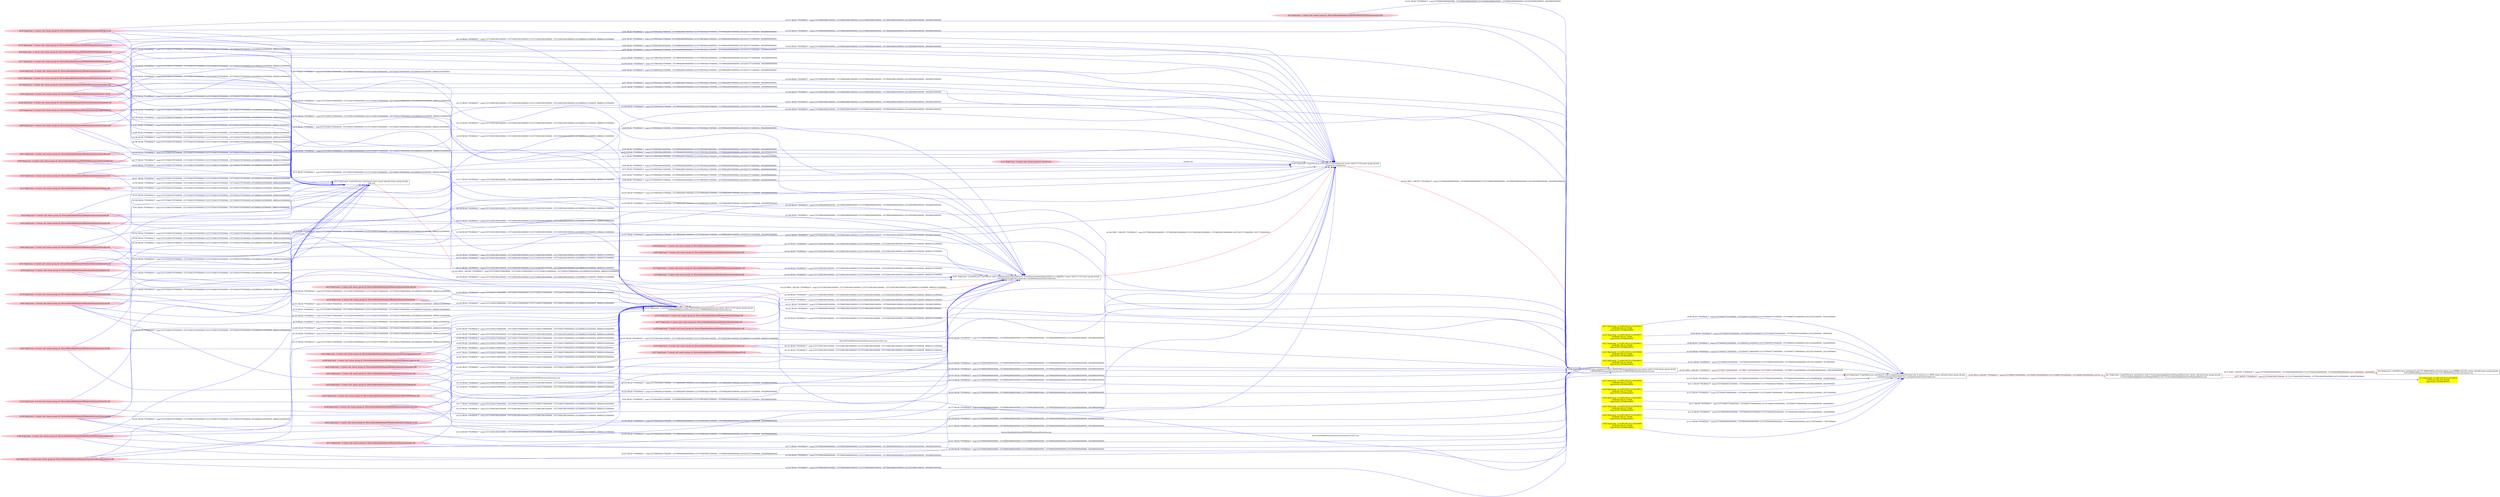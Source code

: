 digraph  {
rankdir=LR
"0"[color=black,label="id:0 HopCount: 0 pid:8492 proc_starttime:0 cmd:c:\windows\system32\svchost.exe -k netsvcs -p -s BITS owner uid:null owner group id:null,\n c:/windows/system32/svchost.exe c:/windows/system32/svchost.exe", shape=box,style=solid];
"1"[color=black,label="id:1 HopCount: 1 pid:6108 proc_starttime:0 cmd:\"C:\Users\admin\AppData\Local\Temp\ctfhost2.exe\" owner uid:null owner group id:null,\n C:/Users/admin/AppData/Local/Temp/ctfhost2.exe C:/Users/admin/AppData/Local/Temp/ctfhost2.exe", shape=box,style=solid];
"0" -> "1" [id=69,__obj="PROC_CREATE"color=red,label="id:69 PROC_CREATE **NORMAL**  seqs:[1557940657952000000, 1557940657952000000] T:[1557940657952000000, 1557940657952000000] relT:[0, 0]",style=solid];
"2"[color=black,label="id:2 HopCount: 2 pid:6816 proc_starttime:0 cmd:\??\C:\WINDOWS\system32\conhost.exe 0xffffffff -ForceV1 owner uid:null owner group id:null,\n /??/C:/WINDOWS/system32/conhost.exe /??/C:/WINDOWS/system32/conhost.exe", shape=box,style=solid];
"1" -> "2" [id=70,__obj="PROC_CREATE"color=red,label="id:70 PROC_CREATE **NORMAL**  seqs:[1557940658046000000, 1557940658046000000] T:[1557940658046000000, 1557940658046000000] relT:[-94000000, -94000000]",style=solid];
"3"[color=yellow,label="id:3 HopCount: 2 srcIP:128.55.12.56:50018\ndstIP:113.165.213.253:80\ntype:SOCK_ESTABLISHED ", shape=box,style=filled];
"1" -> "3" [id=71,__obj="WRITE"color=blue,label="id:71 WRITE **NORMAL**  seqs:[1557940658587000000, 0] T:[1557940658587000000, 1557941460859000000] relT:[-635000000, -802907000000]",style=solid];
"53"[color=pink,label="id:53 HopCount: -3 owner uid: owner group id: /Device/HarddiskVolume2/Windows/System32/msvcrt.dll ", shape=oval,style=filled];
"47"[color=black,label="id:47 HopCount: -3 pid:524 proc_starttime:0 cmd:wininit.exe owner uid:S-1-5-18 owner group id:null,\n wininit.exe wininit.exe", shape=box,style=solid];
"53" -> "47" [id=72,__obj="READ"color=blue,label="id:72 READ **NORMAL**  seqs:[1557890384237000000, 1557890628957000000] T:[1557890384237000000, 1557890628957000000] relT:[50273715000000, 50028995000000]",style=solid];
"45"[color=pink,label="id:45 HopCount: -3 owner uid: owner group id: /Device/HarddiskVolume2/Windows/System32/ntdll.dll ", shape=oval,style=filled];
"45" -> "47" [id=73,__obj="READ"color=blue,label="id:73 READ **NORMAL**  seqs:[1557890384237000000, 1557890628957000000] T:[1557890384237000000, 1557890628957000000] relT:[50273715000000, 50028995000000]",style=solid];
"55"[color=pink,label="id:55 HopCount: -3 owner uid: owner group id: /Device/HarddiskVolume2/Windows/System32/ws2_32.dll ", shape=oval,style=filled];
"36"[color=black,label="id:36 HopCount: -5 pid:656 proc_starttime:0 cmd:C:\WINDOWS\system32\services.exe owner uid:S-1-5-18 owner group id:null,\n C:/WINDOWS/system32/services.exe C:/WINDOWS/system32/services.exe", shape=box,style=solid];
"55" -> "36" [id=74,__obj="READ"color=blue,label="id:74 READ **NORMAL**  seqs:[1557250833790000000, 1557250833790000000] T:[1557250833790000000, 1557250833790000000] relT:[689824162000000, 689824162000000]",style=solid];
"53" -> "36" [id=75,__obj="READ"color=blue,label="id:75 READ **NORMAL**  seqs:[1557250833790000000, 1557250833790000000] T:[1557250833790000000, 1557250833790000000] relT:[689824162000000, 689824162000000]",style=solid];
"45" -> "36" [id=76,__obj="READ"color=blue,label="id:76 READ **NORMAL**  seqs:[1557250833790000000, 1557250833790000000] T:[1557250833790000000, 1557250833790000000] relT:[689824162000000, 689824162000000]",style=solid];
"56"[color=pink,label="id:56 HopCount: -3 owner uid: owner group id: /Device/HarddiskVolume2/Windows/System32/advapi32.dll ", shape=oval,style=filled];
"56" -> "36" [id=77,__obj="READ"color=blue,label="id:77 READ **NORMAL**  seqs:[1557250833790000000, 1557250833790000000] T:[1557250833790000000, 1557250833790000000] relT:[689824162000000, 689824162000000]",style=solid];
"52"[color=pink,label="id:52 HopCount: -3 owner uid: owner group id: /Device/HarddiskVolume2/Windows/System32/kernel32.dll ", shape=oval,style=filled];
"52" -> "36" [id=78,__obj="READ"color=blue,label="id:78 READ **NORMAL**  seqs:[1557250833790000000, 1557250833790000000] T:[1557250833790000000, 1557250833790000000] relT:[689824162000000, 689824162000000]",style=solid];
"65"[color=pink,label="id:65 HopCount: -3 owner uid: owner group id: /Device/HarddiskVolume2/Windows/System32/rpcrt4.dll ", shape=oval,style=filled];
"65" -> "36" [id=79,__obj="READ"color=blue,label="id:79 READ **NORMAL**  seqs:[1557250833790000000, 1557250833790000000] T:[1557250833790000000, 1557250833790000000] relT:[689824162000000, 689824162000000]",style=solid];
"64"[color=pink,label="id:64 HopCount: -3 owner uid: owner group id: /Device/HarddiskVolume2/Windows/System32/scesrv.dll ", shape=oval,style=filled];
"64" -> "36" [id=80,__obj="READ"color=blue,label="id:80 READ **NORMAL**  seqs:[1557250833789000000, 1557250833789000000] T:[1557250833789000000, 1557250833789000000] relT:[689824163000000, 689824163000000]",style=solid];
"4"[color=pink,label="id:4 HopCount: -3 owner uid: owner group id: /Device/HarddiskVolume2/WINDOWS/system32/combase.dll ", shape=oval,style=filled];
"32"[color=black,label="id:32 HopCount: -6 pid:528 proc_starttime:0 cmd: owner uid:null owner group id:null,\n null null", shape=box,style=solid];
"4" -> "32" [id=81,__obj="READ"color=blue,label="id:81 READ **NORMAL**  seqs:[1557250833787000000, 1557250833787000000] T:[1557250833787000000, 1557250833787000000] relT:[689824165000000, 689824165000000]",style=solid];
"54"[color=pink,label="id:54 HopCount: -3 owner uid: owner group id: /Device/HarddiskVolume2/Windows/System32/sspicli.dll ", shape=oval,style=filled];
"54" -> "47" [id=82,__obj="READ"color=blue,label="id:82 READ **NORMAL**  seqs:[1557890384237000000, 1557890628956000000] T:[1557890384237000000, 1557890628956000000] relT:[50273715000000, 50028996000000]",style=solid];
"52" -> "32" [id=83,__obj="READ"color=blue,label="id:83 READ **NORMAL**  seqs:[1557250833787000000, 1557250833787000000] T:[1557250833787000000, 1557250833787000000] relT:[689824165000000, 689824165000000]",style=solid];
"55" -> "32" [id=84,__obj="READ"color=blue,label="id:84 READ **NORMAL**  seqs:[1557250833787000000, 1557250833787000000] T:[1557250833787000000, 1557250833787000000] relT:[689824165000000, 689824165000000]",style=solid];
"9"[color=pink,label="id:9 HopCount: -4 owner uid: owner group id: /Device/HarddiskVolume2/WINDOWS/SYSTEM32/ntmarta.dll ", shape=oval,style=filled];
"9" -> "47" [id=85,__obj="READ"color=blue,label="id:85 READ **NORMAL**  seqs:[1557890384236000000, 1557890628956000000] T:[1557890384236000000, 1557890628956000000] relT:[50273716000000, 50028996000000]",style=solid];
"4" -> "47" [id=86,__obj="READ"color=blue,label="id:86 READ **NORMAL**  seqs:[1557890384237000000, 1557890628957000000] T:[1557890384237000000, 1557890628957000000] relT:[50273715000000, 50028995000000]",style=solid];
"55" -> "47" [id=87,__obj="READ"color=blue,label="id:87 READ **NORMAL**  seqs:[1557890384237000000, 1557890628957000000] T:[1557890384237000000, 1557890628957000000] relT:[50273715000000, 50028995000000]",style=solid];
"66"[color=pink,label="id:66 HopCount: -3 owner uid: owner group id: /Device/HarddiskVolume2/Windows/System32/ucrtbase.dll ", shape=oval,style=filled];
"66" -> "47" [id=88,__obj="READ"color=blue,label="id:88 READ **NORMAL**  seqs:[1557890384237000000, 1557890628956000000] T:[1557890384237000000, 1557890628956000000] relT:[50273715000000, 50028996000000]",style=solid];
"49"[color=pink,label="id:49 HopCount: -3 owner uid: owner group id: /Device/HarddiskVolume2/Windows/System32/profapi.dll ", shape=oval,style=filled];
"49" -> "47" [id=89,__obj="READ"color=blue,label="id:89 READ **NORMAL**  seqs:[1557890384237000000, 1557890628956000000] T:[1557890384237000000, 1557890628956000000] relT:[50273715000000, 50028996000000]",style=solid];
"11"[color=pink,label="id:11 HopCount: -4 owner uid: owner group id: /Device/HarddiskVolume2/Windows/System32/profext.dll ", shape=oval,style=filled];
"11" -> "47" [id=90,__obj="READ"color=blue,label="id:90 READ **NORMAL**  seqs:[1557890384236000000, 1557890628956000000] T:[1557890384236000000, 1557890628956000000] relT:[50273716000000, 50028996000000]",style=solid];
"56" -> "47" [id=91,__obj="READ"color=blue,label="id:91 READ **NORMAL**  seqs:[1557890384237000000, 1557890628957000000] T:[1557890384237000000, 1557890628957000000] relT:[50273715000000, 50028995000000]",style=solid];
"12"[color=pink,label="id:12 HopCount: -4 owner uid: owner group id: wininit.exe ", shape=oval,style=filled];
"12" -> "47" [id=92,__obj="FILE_EXEC"color=blue,label="wininit.exe",style=solid];
"14"[color=pink,label="id:14 HopCount: -3 owner uid: owner group id: /Device/HarddiskVolume2/WINDOWS/system32/mswsock.dll ", shape=oval,style=filled];
"14" -> "47" [id=93,__obj="READ"color=blue,label="id:93 READ **NORMAL**  seqs:[1557890384237000000, 1557890628956000000] T:[1557890384237000000, 1557890628956000000] relT:[50273715000000, 50028996000000]",style=solid];
"13"[color=pink,label="id:13 HopCount: -4 owner uid: owner group id: /Device/HarddiskVolume2/Windows/System32/fwbase.dll ", shape=oval,style=filled];
"13" -> "47" [id=94,__obj="READ"color=blue,label="id:94 READ **NORMAL**  seqs:[1557890384236000000, 1557890628956000000] T:[1557890384236000000, 1557890628956000000] relT:[50273716000000, 50028996000000]",style=solid];
"15"[color=pink,label="id:15 HopCount: -4 owner uid: owner group id: /Device/HarddiskVolume2/Windows/System32/win32u.dll ", shape=oval,style=filled];
"15" -> "47" [id=95,__obj="READ"color=blue,label="id:95 READ **NORMAL**  seqs:[1557890384237000000, 1557890628956000000] T:[1557890384237000000, 1557890628956000000] relT:[50273715000000, 50028996000000]",style=solid];
"37"[color=yellow,label="id:37 HopCount: -2 srcIP:128.55.12.56:50012\ndstIP:68.149.51.179:80\ntype:SOCK_ESTABLISHED ", shape=box,style=filled];
"37" -> "0" [id=96,__obj="READ"color=blue,label="id:96 READ **NORMAL**  seqs:[1557940647521000000, 1557940647521000000] T:[1557940647521000000, 1557940647521000000] relT:[10431000000, 10431000000]",style=solid];
"17"[color=pink,label="id:17 HopCount: -4 owner uid: owner group id: /Device/HarddiskVolume2/WINDOWS/SYSTEM32/bcrypt.dll ", shape=oval,style=filled];
"17" -> "47" [id=97,__obj="READ"color=blue,label="id:97 READ **NORMAL**  seqs:[1557890384237000000, 1557890628956000000] T:[1557890384237000000, 1557890628956000000] relT:[50273715000000, 50028996000000]",style=solid];
"18"[color=yellow,label="id:18 HopCount: -2 srcIP:128.55.12.56:50017\ndstIP:68.149.51.179:80\ntype:SOCK_ESTABLISHED ", shape=box,style=filled];
"18" -> "0" [id=98,__obj="READ"color=blue,label="id:98 READ **NORMAL**  seqs:[1557940657933000000, 1557940657933000000] T:[1557940657933000000, 1557940657933000000] relT:[19000000, 19000000]",style=solid];
"21"[color=yellow,label="id:21 HopCount: -2 srcIP:128.55.12.56:50011\ndstIP:68.149.51.179:80\ntype:SOCK_ESTABLISHED ", shape=box,style=filled];
"21" -> "0" [id=99,__obj="READ"color=blue,label="id:99 READ **NORMAL**  seqs:[1557940645510000000, 1557940645512000000] T:[1557940645510000000, 1557940645512000000] relT:[12442000000, 12440000000]",style=solid];
"23"[color=yellow,label="id:23 HopCount: -2 srcIP:128.55.12.56:50008\ndstIP:68.149.51.179:80\ntype:SOCK_ESTABLISHED ", shape=box,style=filled];
"23" -> "0" [id=100,__obj="READ"color=blue,label="id:100 READ **NORMAL**  seqs:[1557940637738000000, 1557940637738000000] T:[1557940637738000000, 1557940637738000000] relT:[20214000000, 20214000000]",style=solid];
"25"[color=yellow,label="id:25 HopCount: -2 srcIP:128.55.12.56:50014\ndstIP:68.149.51.179:80\ntype:SOCK_ESTABLISHED ", shape=box,style=filled];
"25" -> "0" [id=101,__obj="READ"color=blue,label="id:101 READ **NORMAL**  seqs:[1557940650340000000, 1557940650340000000] T:[1557940650340000000, 1557940650340000000] relT:[7612000000, 7612000000]",style=solid];
"52" -> "47" [id=102,__obj="READ"color=blue,label="id:102 READ **NORMAL**  seqs:[1557890384237000000, 1557890628957000000] T:[1557890384237000000, 1557890628957000000] relT:[50273715000000, 50028995000000]",style=solid];
"28"[color=pink,label="id:28 HopCount: -4 owner uid: owner group id: /Device/HarddiskVolume2/Windows/System32/wininitext.dll ", shape=oval,style=filled];
"28" -> "47" [id=103,__obj="READ"color=blue,label="id:103 READ **NORMAL**  seqs:[1557890384237000000, 1557890628956000000] T:[1557890384237000000, 1557890628956000000] relT:[50273715000000, 50028996000000]",style=solid];
"38"[color=pink,label="id:38 HopCount: -3 owner uid: owner group id: /Device/HarddiskVolume2/Windows/System32/userenv.dll ", shape=oval,style=filled];
"38" -> "47" [id=104,__obj="READ"color=blue,label="id:104 READ **NORMAL**  seqs:[1557890384237000000, 1557890628956000000] T:[1557890384237000000, 1557890628956000000] relT:[50273715000000, 50028996000000]",style=solid];
"30"[color=black,label="id:30 HopCount: -2 pid:652 proc_starttime:0 cmd:C:\WINDOWS\system32\services.exe owner uid:S-1-5-18 owner group id:null,\n C:/WINDOWS/system32/services.exe C:/WINDOWS/system32/services.exe", shape=box,style=solid];
"30" -> "0" [id=105,__obj="PROC_CREATE"color=red,label="id:105 PROC_CREATE **NORMAL**  seqs:[1557890714283000000, 1557890714283000000] T:[1557890714283000000, 1557890714283000000] relT:[49943669000000, 49943669000000]",style=solid];
"31"[color=pink,label="id:31 HopCount: -4 owner uid: owner group id: /Device/HarddiskVolume2/Windows/System32/msvcp_win.dll ", shape=oval,style=filled];
"31" -> "47" [id=106,__obj="READ"color=blue,label="id:106 READ **NORMAL**  seqs:[1557890384237000000, 1557890628956000000] T:[1557890384237000000, 1557890628956000000] relT:[50273715000000, 50028996000000]",style=solid];
"16"[color=pink,label="id:16 HopCount: -3 owner uid: owner group id: /Device/HarddiskVolume2/Windows/System32/sechost.dll ", shape=oval,style=filled];
"16" -> "47" [id=107,__obj="READ"color=blue,label="id:107 READ **NORMAL**  seqs:[1557890384237000000, 1557890628957000000] T:[1557890384237000000, 1557890628957000000] relT:[50273715000000, 50028995000000]",style=solid];
"33"[color=pink,label="id:33 HopCount: -2 owner uid: owner group id: /Device/HarddiskVolume2/windows/system32/svchost.exe ", shape=oval,style=filled];
"33" -> "0" [id=108,__obj="FILE_EXEC"color=blue,label="\Device\HarddiskVolume2\windows\system32\svchost.exe",style=solid];
"34"[color=pink,label="id:34 HopCount: -4 owner uid: owner group id: /Device/HarddiskVolume2/Windows/System32/gdi32full.dll ", shape=oval,style=filled];
"34" -> "47" [id=109,__obj="READ"color=blue,label="id:109 READ **NORMAL**  seqs:[1557890384237000000, 1557890628956000000] T:[1557890384237000000, 1557890628956000000] relT:[50273715000000, 50028996000000]",style=solid];
"35"[color=yellow,label="id:35 HopCount: -2 srcIP:128.55.12.56:50010\ndstIP:68.149.51.179:80\ntype:SOCK_ESTABLISHED ", shape=box,style=filled];
"35" -> "0" [id=110,__obj="READ"color=blue,label="id:110 READ **NORMAL**  seqs:[1557940643504000000, 1557940643504000000] T:[1557940643504000000, 1557940643504000000] relT:[14448000000, 14448000000]",style=solid];
"26"[color=yellow,label="id:26 HopCount: -2 srcIP:128.55.12.56:50013\ndstIP:68.149.51.179:80\ntype:SOCK_ESTABLISHED ", shape=box,style=filled];
"26" -> "0" [id=111,__obj="READ"color=blue,label="id:111 READ **NORMAL**  seqs:[1557940648527000000, 1557940648529000000] T:[1557940648527000000, 1557940648529000000] relT:[9425000000, 9423000000]",style=solid];
"40"[color=yellow,label="id:40 HopCount: -2 srcIP:128.55.12.56:50007\ndstIP:68.149.51.179:80\ntype:SOCK_ESTABLISHED ", shape=box,style=filled];
"40" -> "0" [id=112,__obj="READ"color=blue,label="id:112 READ **NORMAL**  seqs:[1557940637680000000, 1557940637680000000] T:[1557940637680000000, 1557940637680000000] relT:[20272000000, 20272000000]",style=solid];
"42"[color=yellow,label="id:42 HopCount: -2 srcIP:128.55.12.56:50016\ndstIP:68.149.51.179:80\ntype:SOCK_ESTABLISHED ", shape=box,style=filled];
"42" -> "0" [id=113,__obj="READ"color=blue,label="id:113 READ **NORMAL**  seqs:[1557940657504000000, 1557940657508000000] T:[1557940657504000000, 1557940657508000000] relT:[448000000, 444000000]",style=solid];
"44"[color=yellow,label="id:44 HopCount: -2 srcIP:128.55.12.56:50015\ndstIP:68.149.51.179:80\ntype:SOCK_ESTABLISHED ", shape=box,style=filled];
"44" -> "0" [id=114,__obj="READ"color=blue,label="id:114 READ **NORMAL**  seqs:[1557940656503000000, 1557940656507000000] T:[1557940656503000000, 1557940656507000000] relT:[1449000000, 1445000000]",style=solid];
"46"[color=yellow,label="id:46 HopCount: -2 srcIP:128.55.12.56:50009\ndstIP:68.149.51.179:80\ntype:SOCK_ESTABLISHED ", shape=box,style=filled];
"46" -> "0" [id=115,__obj="READ"color=blue,label="id:115 READ **NORMAL**  seqs:[1557940640465000000, 1557940640465000000] T:[1557940640465000000, 1557940640465000000] relT:[17487000000, 17487000000]",style=solid];
"67"[color=black,label="id:67 HopCount: -4 pid:424 proc_starttime:0 cmd:c:\windows\system32\svchost.exe -k localservicenetworkrestricted -p -s AppIDSvc owner uid:S-1-5-19 owner group id:null,\n c:/windows/system32/svchost.exe c:/windows/system32/svchost.exe", shape=box,style=solid];
"36" -> "67" [id=116,__obj="PROC_CREATE"color=red,label="id:116 PROC_CREATE **NORMAL**  seqs:[1557250833801000000, 1557250833801000000] T:[1557250833801000000, 1557250833801000000] relT:[689824151000000, 689824151000000]",style=solid];
"66" -> "67" [id=117,__obj="READ"color=blue,label="id:117 READ **NORMAL**  seqs:[1557250833801000000, 1557250833801000000] T:[1557250833801000000, 1557250833801000000] relT:[689824151000000, 689824151000000]",style=solid];
"4" -> "67" [id=118,__obj="READ"color=blue,label="id:118 READ **NORMAL**  seqs:[1557250833801000000, 1557250833801000000] T:[1557250833801000000, 1557250833801000000] relT:[689824151000000, 689824151000000]",style=solid];
"56" -> "67" [id=119,__obj="READ"color=blue,label="id:119 READ **NORMAL**  seqs:[1557250833801000000, 1557250833801000000] T:[1557250833801000000, 1557250833801000000] relT:[689824151000000, 689824151000000]",style=solid];
"52" -> "67" [id=120,__obj="READ"color=blue,label="id:120 READ **NORMAL**  seqs:[1557250833801000000, 1557250833801000000] T:[1557250833801000000, 1557250833801000000] relT:[689824151000000, 689824151000000]",style=solid];
"33" -> "67" [id=121,__obj="FILE_EXEC"color=blue,label="\Device\HarddiskVolume2\windows\system32\svchost.exe",style=solid];
"33" -> "67" [id=122,__obj="READ"color=blue,label="id:122 READ **NORMAL**  seqs:[1557250833801000000, 1557250833801000000] T:[1557250833801000000, 1557250833801000000] relT:[689824151000000, 689824151000000]",style=solid];
"68"[color=pink,label="id:68 HopCount: -3 owner uid: owner group id: /Device/HarddiskVolume2/WINDOWS/SYSTEM32/kernelbase.dll ", shape=oval,style=filled];
"68" -> "67" [id=123,__obj="READ"color=blue,label="id:123 READ **NORMAL**  seqs:[1557250833801000000, 1557250833801000000] T:[1557250833801000000, 1557250833801000000] relT:[689824151000000, 689824151000000]",style=solid];
"6"[color=pink,label="id:6 HopCount: -3 owner uid: owner group id: /Device/HarddiskVolume2/Windows/System32/bcryptprimitives.dll ", shape=oval,style=filled];
"6" -> "67" [id=124,__obj="READ"color=blue,label="id:124 READ **NORMAL**  seqs:[1557250833801000000, 1557250833801000000] T:[1557250833801000000, 1557250833801000000] relT:[689824151000000, 689824151000000]",style=solid];
"47" -> "30" [id=125,__obj="PROC_CREATE"color=red,label="id:125 PROC_CREATE **NORMAL**  seqs:[1557890628960000000, 1557890628960000000] T:[1557890628960000000, 1557890628960000000] relT:[50028992000000, 50028992000000]",style=solid];
"50"[color=pink,label="id:50 HopCount: -3 owner uid: owner group id: /Device/HarddiskVolume2/Windows/System32/WUDFPlatform.dll ", shape=oval,style=filled];
"50" -> "30" [id=126,__obj="READ"color=blue,label="id:126 READ **NORMAL**  seqs:[1557890628960000000, 1557890628960000000] T:[1557890628960000000, 1557890628960000000] relT:[50028992000000, 50028992000000]",style=solid];
"52" -> "30" [id=127,__obj="READ"color=blue,label="id:127 READ **NORMAL**  seqs:[1557890628961000000, 1557890628961000000] T:[1557890628961000000, 1557890628961000000] relT:[50028991000000, 50028991000000]",style=solid];
"54" -> "30" [id=128,__obj="READ"color=blue,label="id:128 READ **NORMAL**  seqs:[1557890628960000000, 1557890628960000000] T:[1557890628960000000, 1557890628960000000] relT:[50028992000000, 50028992000000]",style=solid];
"55" -> "30" [id=129,__obj="READ"color=blue,label="id:129 READ **NORMAL**  seqs:[1557890628961000000, 1557890628961000000] T:[1557890628961000000, 1557890628961000000] relT:[50028991000000, 50028991000000]",style=solid];
"34" -> "67" [id=130,__obj="READ"color=blue,label="id:130 READ **NORMAL**  seqs:[1557250833801000000, 1557250833801000000] T:[1557250833801000000, 1557250833801000000] relT:[689824151000000, 689824151000000]",style=solid];
"16" -> "67" [id=131,__obj="READ"color=blue,label="id:131 READ **NORMAL**  seqs:[1557250833801000000, 1557250833801000000] T:[1557250833801000000, 1557250833801000000] relT:[689824151000000, 689824151000000]",style=solid];
"57"[color=pink,label="id:57 HopCount: -5 owner uid: owner group id: /Device/HarddiskVolume2/WINDOWS/system32/oleaut32.dll ", shape=oval,style=filled];
"57" -> "67" [id=132,__obj="READ"color=blue,label="id:132 READ **NORMAL**  seqs:[1557250833801000000, 1557250833801000000] T:[1557250833801000000, 1557250833801000000] relT:[689824151000000, 689824151000000]",style=solid];
"31" -> "67" [id=133,__obj="READ"color=blue,label="id:133 READ **NORMAL**  seqs:[1557250833801000000, 1557250833801000000] T:[1557250833801000000, 1557250833801000000] relT:[689824151000000, 689824151000000]",style=solid];
"38" -> "67" [id=134,__obj="READ"color=blue,label="id:134 READ **NORMAL**  seqs:[1557250833801000000, 1557250833801000000] T:[1557250833801000000, 1557250833801000000] relT:[689824151000000, 689824151000000]",style=solid];
"59"[color=pink,label="id:59 HopCount: -5 owner uid: owner group id: /Device/HarddiskVolume2/WINDOWS/SYSTEM32/WLDP.DLL ", shape=oval,style=filled];
"59" -> "67" [id=135,__obj="READ"color=blue,label="id:135 READ **NORMAL**  seqs:[1557250833801000000, 1557250833801000000] T:[1557250833801000000, 1557250833801000000] relT:[689824151000000, 689824151000000]",style=solid];
"53" -> "67" [id=136,__obj="READ"color=blue,label="id:136 READ **NORMAL**  seqs:[1557250833801000000, 1557250833801000000] T:[1557250833801000000, 1557250833801000000] relT:[689824151000000, 689824151000000]",style=solid];
"56" -> "30" [id=137,__obj="READ"color=blue,label="id:137 READ **NORMAL**  seqs:[1557890628961000000, 1557890628961000000] T:[1557890628961000000, 1557890628961000000] relT:[50028991000000, 50028991000000]",style=solid];
"66" -> "30" [id=138,__obj="READ"color=blue,label="id:138 READ **NORMAL**  seqs:[1557890628961000000, 1557890628961000000] T:[1557890628961000000, 1557890628961000000] relT:[50028991000000, 50028991000000]",style=solid];
"68" -> "30" [id=139,__obj="READ"color=blue,label="id:139 READ **NORMAL**  seqs:[1557890628960000000, 1557890628960000000] T:[1557890628960000000, 1557890628960000000] relT:[50028992000000, 50028992000000]",style=solid];
"4" -> "30" [id=140,__obj="READ"color=blue,label="id:140 READ **NORMAL**  seqs:[1557890628961000000, 1557890628961000000] T:[1557890628961000000, 1557890628961000000] relT:[50028991000000, 50028991000000]",style=solid];
"5"[color=pink,label="id:5 HopCount: -3 owner uid: owner group id: /Device/HarddiskVolume2/WINDOWS/SYSTEM32/usermgrcli.dll ", shape=oval,style=filled];
"5" -> "30" [id=141,__obj="READ"color=blue,label="id:141 READ **NORMAL**  seqs:[1557890628960000000, 1557890628960000000] T:[1557890628960000000, 1557890628960000000] relT:[50028992000000, 50028992000000]",style=solid];
"61"[color=pink,label="id:61 HopCount: -5 owner uid: owner group id: /Device/HarddiskVolume2/Windows/System32/crypt32.dll ", shape=oval,style=filled];
"61" -> "67" [id=142,__obj="READ"color=blue,label="id:142 READ **NORMAL**  seqs:[1557250833801000000, 1557250833801000000] T:[1557250833801000000, 1557250833801000000] relT:[689824151000000, 689824151000000]",style=solid];
"45" -> "67" [id=143,__obj="READ"color=blue,label="id:143 READ **NORMAL**  seqs:[1557250833802000000, 1557250833802000000] T:[1557250833802000000, 1557250833802000000] relT:[689824150000000, 689824150000000]",style=solid];
"7"[color=pink,label="id:7 HopCount: -5 owner uid: owner group id: /Device/HarddiskVolume2/WINDOWS/system32/appidsvc.dll ", shape=oval,style=filled];
"7" -> "67" [id=144,__obj="READ"color=blue,label="id:144 READ **NORMAL**  seqs:[1557250833801000000, 1557250833801000000] T:[1557250833801000000, 1557250833801000000] relT:[689824151000000, 689824151000000]",style=solid];
"8"[color=pink,label="id:8 HopCount: -5 owner uid: owner group id: /Device/HarddiskVolume2/Windows/System32/wintrust.dll ", shape=oval,style=filled];
"8" -> "67" [id=145,__obj="READ"color=blue,label="id:145 READ **NORMAL**  seqs:[1557250833801000000, 1557250833801000000] T:[1557250833801000000, 1557250833801000000] relT:[689824151000000, 689824151000000]",style=solid];
"49" -> "67" [id=146,__obj="READ"color=blue,label="id:146 READ **NORMAL**  seqs:[1557250833801000000, 1557250833801000000] T:[1557250833801000000, 1557250833801000000] relT:[689824151000000, 689824151000000]",style=solid];
"48"[color=pink,label="id:48 HopCount: -3 owner uid: owner group id: /Device/HarddiskVolume2/Windows/System32/kernel.appcore.dll ", shape=oval,style=filled];
"48" -> "67" [id=147,__obj="READ"color=blue,label="id:147 READ **NORMAL**  seqs:[1557250833801000000, 1557250833801000000] T:[1557250833801000000, 1557250833801000000] relT:[689824151000000, 689824151000000]",style=solid];
"10"[color=pink,label="id:10 HopCount: -5 owner uid: owner group id: /Device/HarddiskVolume2/Windows/System32/sppc.dll ", shape=oval,style=filled];
"10" -> "67" [id=148,__obj="READ"color=blue,label="id:148 READ **NORMAL**  seqs:[1557250833801000000, 1557250833801000000] T:[1557250833801000000, 1557250833801000000] relT:[689824151000000, 689824151000000]",style=solid];
"6" -> "30" [id=149,__obj="READ"color=blue,label="id:149 READ **NORMAL**  seqs:[1557890628961000000, 1557890628961000000] T:[1557890628961000000, 1557890628961000000] relT:[50028991000000, 50028991000000]",style=solid];
"14" -> "30" [id=150,__obj="READ"color=blue,label="id:150 READ **NORMAL**  seqs:[1557890628960000000, 1557890628960000000] T:[1557890628960000000, 1557890628960000000] relT:[50028992000000, 50028992000000]",style=solid];
"16" -> "30" [id=151,__obj="READ"color=blue,label="id:151 READ **NORMAL**  seqs:[1557890628961000000, 1557890628961000000] T:[1557890628961000000, 1557890628961000000] relT:[50028991000000, 50028991000000]",style=solid];
"19"[color=pink,label="id:19 HopCount: -3 owner uid: owner group id: /Device/HarddiskVolume2/Windows/System32/devobj.dll ", shape=oval,style=filled];
"19" -> "30" [id=152,__obj="READ"color=blue,label="id:152 READ **NORMAL**  seqs:[1557890628960000000, 1557890628960000000] T:[1557890628960000000, 1557890628960000000] relT:[50028992000000, 50028992000000]",style=solid];
"22"[color=pink,label="id:22 HopCount: -3 owner uid: owner group id: /Device/HarddiskVolume2/Windows/System32/spinf.dll ", shape=oval,style=filled];
"22" -> "30" [id=153,__obj="READ"color=blue,label="id:153 READ **NORMAL**  seqs:[1557890628960000000, 1557890628960000000] T:[1557890628960000000, 1557890628960000000] relT:[50028992000000, 50028992000000]",style=solid];
"15" -> "67" [id=154,__obj="READ"color=blue,label="id:154 READ **NORMAL**  seqs:[1557250833801000000, 1557250833801000000] T:[1557250833801000000, 1557250833801000000] relT:[689824151000000, 689824151000000]",style=solid];
"58"[color=pink,label="id:58 HopCount: -4 owner uid: owner group id: /Device/HarddiskVolume2/Windows/System32/gdi32.dll ", shape=oval,style=filled];
"58" -> "67" [id=155,__obj="READ"color=blue,label="id:155 READ **NORMAL**  seqs:[1557250833801000000, 1557250833801000000] T:[1557250833801000000, 1557250833801000000] relT:[689824151000000, 689824151000000]",style=solid];
"65" -> "67" [id=156,__obj="READ"color=blue,label="id:156 READ **NORMAL**  seqs:[1557250833801000000, 1557250833801000000] T:[1557250833801000000, 1557250833801000000] relT:[689824151000000, 689824151000000]",style=solid];
"63"[color=pink,label="id:63 HopCount: -4 owner uid: owner group id: /Device/HarddiskVolume2/Windows/System32/user32.dll ", shape=oval,style=filled];
"63" -> "67" [id=157,__obj="READ"color=blue,label="id:157 READ **NORMAL**  seqs:[1557250833801000000, 1557250833801000000] T:[1557250833801000000, 1557250833801000000] relT:[689824151000000, 689824151000000]",style=solid];
"27"[color=pink,label="id:27 HopCount: -5 owner uid: owner group id: /Device/HarddiskVolume2/Windows/System32/slc.dll ", shape=oval,style=filled];
"27" -> "67" [id=158,__obj="READ"color=blue,label="id:158 READ **NORMAL**  seqs:[1557250833801000000, 1557250833801000000] T:[1557250833801000000, 1557250833801000000] relT:[689824151000000, 689824151000000]",style=solid];
"29"[color=pink,label="id:29 HopCount: -5 owner uid: owner group id: /Device/HarddiskVolume2/Windows/System32/msasn1.dll ", shape=oval,style=filled];
"29" -> "67" [id=159,__obj="READ"color=blue,label="id:159 READ **NORMAL**  seqs:[1557250833801000000, 1557250833801000000] T:[1557250833801000000, 1557250833801000000] relT:[689824151000000, 689824151000000]",style=solid];
"66" -> "32" [id=160,__obj="READ"color=blue,label="id:160 READ **NORMAL**  seqs:[1557250833787000000, 1557250833787000000] T:[1557250833787000000, 1557250833787000000] relT:[689824165000000, 689824165000000]",style=solid];
"6" -> "32" [id=161,__obj="READ"color=blue,label="id:161 READ **NORMAL**  seqs:[1557250833787000000, 1557250833787000000] T:[1557250833787000000, 1557250833787000000] relT:[689824165000000, 689824165000000]",style=solid];
"32" -> "36" [id=162,__obj="PROC_CREATE"color=red,label="id:162 PROC_CREATE **NORMAL**  seqs:[1557250833789000000, 1557250833789000000] T:[1557250833789000000, 1557250833789000000] relT:[689824163000000, 689824163000000]",style=solid];
"60"[color=pink,label="id:60 HopCount: -4 owner uid: owner group id: /Device/HarddiskVolume2/WINDOWS/system32/FirewallAPI.dll ", shape=oval,style=filled];
"60" -> "32" [id=163,__obj="READ"color=blue,label="id:163 READ **NORMAL**  seqs:[1557250833787000000, 1557250833787000000] T:[1557250833787000000, 1557250833787000000] relT:[689824165000000, 689824165000000]",style=solid];
"65" -> "32" [id=164,__obj="READ"color=blue,label="id:164 READ **NORMAL**  seqs:[1557250833787000000, 1557250833787000000] T:[1557250833787000000, 1557250833787000000] relT:[689824165000000, 689824165000000]",style=solid];
"9" -> "32" [id=165,__obj="READ"color=blue,label="id:165 READ **NORMAL**  seqs:[1557250833787000000, 1557250833787000000] T:[1557250833787000000, 1557250833787000000] relT:[689824165000000, 689824165000000]",style=solid];
"14" -> "32" [id=166,__obj="READ"color=blue,label="id:166 READ **NORMAL**  seqs:[1557250833787000000, 1557250833787000000] T:[1557250833787000000, 1557250833787000000] relT:[689824165000000, 689824165000000]",style=solid];
"54" -> "32" [id=167,__obj="READ"color=blue,label="id:167 READ **NORMAL**  seqs:[1557250833787000000, 1557250833787000000] T:[1557250833787000000, 1557250833787000000] relT:[689824165000000, 689824165000000]",style=solid];
"68" -> "32" [id=168,__obj="READ"color=blue,label="id:168 READ **NORMAL**  seqs:[1557250833787000000, 1557250833787000000] T:[1557250833787000000, 1557250833787000000] relT:[689824165000000, 689824165000000]",style=solid];
"24"[color=pink,label="id:24 HopCount: -3 owner uid: owner group id: /Device/HarddiskVolume2/Windows/System32/EventAggregation.dll ", shape=oval,style=filled];
"24" -> "30" [id=169,__obj="READ"color=blue,label="id:169 READ **NORMAL**  seqs:[1557890628960000000, 1557890628960000000] T:[1557890628960000000, 1557890628960000000] relT:[50028992000000, 50028992000000]",style=solid];
"11" -> "32" [id=170,__obj="READ"color=blue,label="id:170 READ **NORMAL**  seqs:[1557250833787000000, 1557250833787000000] T:[1557250833787000000, 1557250833787000000] relT:[689824165000000, 689824165000000]",style=solid];
"38" -> "32" [id=171,__obj="READ"color=blue,label="id:171 READ **NORMAL**  seqs:[1557250833787000000, 1557250833787000000] T:[1557250833787000000, 1557250833787000000] relT:[689824165000000, 689824165000000]",style=solid];
"38" -> "30" [id=172,__obj="READ"color=blue,label="id:172 READ **NORMAL**  seqs:[1557890628960000000, 1557890628960000000] T:[1557890628960000000, 1557890628960000000] relT:[50028992000000, 50028992000000]",style=solid];
"39"[color=pink,label="id:39 HopCount: -3 owner uid: owner group id: /Device/HarddiskVolume2/WINDOWS/system32/services.exe ", shape=oval,style=filled];
"39" -> "30" [id=173,__obj="READ"color=blue,label="id:173 READ **NORMAL**  seqs:[1557890628960000000, 1557890628960000000] T:[1557890628960000000, 1557890628960000000] relT:[50028992000000, 50028992000000]",style=solid];
"41"[color=pink,label="id:41 HopCount: -3 owner uid: owner group id: /Device/HarddiskVolume2/Windows/System32/rmclient.dll ", shape=oval,style=filled];
"41" -> "30" [id=174,__obj="READ"color=blue,label="id:174 READ **NORMAL**  seqs:[1557890628960000000, 1557890628960000000] T:[1557890628960000000, 1557890628960000000] relT:[50028992000000, 50028992000000]",style=solid];
"43"[color=pink,label="id:43 HopCount: -3 owner uid: owner group id: /Device/HarddiskVolume2/Windows/System32/dabapi.dll ", shape=oval,style=filled];
"43" -> "30" [id=175,__obj="READ"color=blue,label="id:175 READ **NORMAL**  seqs:[1557890628960000000, 1557890628960000000] T:[1557890628960000000, 1557890628960000000] relT:[50028992000000, 50028992000000]",style=solid];
"62"[color=pink,label="id:62 HopCount: -3 owner uid: owner group id: /Device/HarddiskVolume2/Windows/System32/cfgmgr32.dll ", shape=oval,style=filled];
"62" -> "36" [id=176,__obj="READ"color=blue,label="id:176 READ **NORMAL**  seqs:[1557250833790000000, 1557250833790000000] T:[1557250833790000000, 1557250833790000000] relT:[689824162000000, 689824162000000]",style=solid];
"51"[color=pink,label="id:51 HopCount: -3 owner uid: owner group id: /Device/HarddiskVolume2/Windows/System32/authz.dll ", shape=oval,style=filled];
"51" -> "36" [id=177,__obj="READ"color=blue,label="id:177 READ **NORMAL**  seqs:[1557250833789000000, 1557250833789000000] T:[1557250833789000000, 1557250833789000000] relT:[689824163000000, 689824163000000]",style=solid];
"68" -> "36" [id=178,__obj="READ"color=blue,label="id:178 READ **NORMAL**  seqs:[1557250833790000000, 1557250833790000000] T:[1557250833790000000, 1557250833790000000] relT:[689824162000000, 689824162000000]",style=solid];
"6" -> "36" [id=179,__obj="READ"color=blue,label="id:179 READ **NORMAL**  seqs:[1557250833790000000, 1557250833790000000] T:[1557250833790000000, 1557250833790000000] relT:[689824162000000, 689824162000000]",style=solid];
"54" -> "36" [id=180,__obj="READ"color=blue,label="id:180 READ **NORMAL**  seqs:[1557250833789000000, 1557250833789000000] T:[1557250833789000000, 1557250833789000000] relT:[689824163000000, 689824163000000]",style=solid];
"16" -> "36" [id=181,__obj="READ"color=blue,label="id:181 READ **NORMAL**  seqs:[1557250833790000000, 1557250833790000000] T:[1557250833790000000, 1557250833790000000] relT:[689824162000000, 689824162000000]",style=solid];
"39" -> "36" [id=182,__obj="READ"color=blue,label="id:182 READ **NORMAL**  seqs:[1557250833789000000, 1557250833789000000] T:[1557250833789000000, 1557250833789000000] relT:[689824163000000, 689824163000000]",style=solid];
"66" -> "36" [id=183,__obj="READ"color=blue,label="id:183 READ **NORMAL**  seqs:[1557250833790000000, 1557250833790000000] T:[1557250833790000000, 1557250833790000000] relT:[689824162000000, 689824162000000]",style=solid];
"20"[color=pink,label="id:20 HopCount: -4 owner uid: owner group id: /Device/HarddiskVolume2/Windows/System32/wininit.exe ", shape=oval,style=filled];
"20" -> "32" [id=184,__obj="READ"color=blue,label="id:184 READ **NORMAL**  seqs:[1557250833787000000, 1557250833787000000] T:[1557250833787000000, 1557250833787000000] relT:[689824165000000, 689824165000000]",style=solid];
"50" -> "36" [id=185,__obj="READ"color=blue,label="id:185 READ **NORMAL**  seqs:[1557250833789000000, 1557250833789000000] T:[1557250833789000000, 1557250833789000000] relT:[689824163000000, 689824163000000]",style=solid];
"49" -> "32" [id=186,__obj="READ"color=blue,label="id:186 READ **NORMAL**  seqs:[1557250833787000000, 1557250833787000000] T:[1557250833787000000, 1557250833787000000] relT:[689824165000000, 689824165000000]",style=solid];
"39" -> "36" [id=187,__obj="FILE_EXEC"color=blue,label="\Device\HarddiskVolume2\WINDOWS\system32\services.exe",style=solid];
"31" -> "32" [id=188,__obj="READ"color=blue,label="id:188 READ **NORMAL**  seqs:[1557250833787000000, 1557250833787000000] T:[1557250833787000000, 1557250833787000000] relT:[689824165000000, 689824165000000]",style=solid];
"34" -> "32" [id=189,__obj="READ"color=blue,label="id:189 READ **NORMAL**  seqs:[1557250833787000000, 1557250833787000000] T:[1557250833787000000, 1557250833787000000] relT:[689824165000000, 689824165000000]",style=solid];
"16" -> "32" [id=190,__obj="READ"color=blue,label="id:190 READ **NORMAL**  seqs:[1557250833787000000, 1557250833787000000] T:[1557250833787000000, 1557250833787000000] relT:[689824165000000, 689824165000000]",style=solid];
"58" -> "32" [id=191,__obj="READ"color=blue,label="id:191 READ **NORMAL**  seqs:[1557250833787000000, 1557250833787000000] T:[1557250833787000000, 1557250833787000000] relT:[689824165000000, 689824165000000]",style=solid];
"17" -> "32" [id=192,__obj="READ"color=blue,label="id:192 READ **NORMAL**  seqs:[1557250833787000000, 1557250833787000000] T:[1557250833787000000, 1557250833787000000] relT:[689824165000000, 689824165000000]",style=solid];
"13" -> "32" [id=193,__obj="READ"color=blue,label="id:193 READ **NORMAL**  seqs:[1557250833787000000, 1557250833787000000] T:[1557250833787000000, 1557250833787000000] relT:[689824165000000, 689824165000000]",style=solid];
"45" -> "30" [id=194,__obj="READ"color=blue,label="id:194 READ **NORMAL**  seqs:[1557890628961000000, 1557890628961000000] T:[1557890628961000000, 1557890628961000000] relT:[50028991000000, 50028991000000]",style=solid];
"63" -> "32" [id=195,__obj="READ"color=blue,label="id:195 READ **NORMAL**  seqs:[1557250833787000000, 1557250833787000000] T:[1557250833787000000, 1557250833787000000] relT:[689824165000000, 689824165000000]",style=solid];
"28" -> "32" [id=196,__obj="READ"color=blue,label="id:196 READ **NORMAL**  seqs:[1557250833787000000, 1557250833787000000] T:[1557250833787000000, 1557250833787000000] relT:[689824165000000, 689824165000000]",style=solid];
"48" -> "30" [id=197,__obj="READ"color=blue,label="id:197 READ **NORMAL**  seqs:[1557890628960000000, 1557890628960000000] T:[1557890628960000000, 1557890628960000000] relT:[50028992000000, 50028992000000]",style=solid];
"49" -> "30" [id=198,__obj="READ"color=blue,label="id:198 READ **NORMAL**  seqs:[1557890628960000000, 1557890628960000000] T:[1557890628960000000, 1557890628960000000] relT:[50028992000000, 50028992000000]",style=solid];
"51" -> "30" [id=199,__obj="READ"color=blue,label="id:199 READ **NORMAL**  seqs:[1557890628960000000, 1557890628960000000] T:[1557890628960000000, 1557890628960000000] relT:[50028992000000, 50028992000000]",style=solid];
"39" -> "30" [id=200,__obj="FILE_EXEC"color=blue,label="\Device\HarddiskVolume2\WINDOWS\system32\services.exe",style=solid];
"53" -> "30" [id=201,__obj="READ"color=blue,label="id:201 READ **NORMAL**  seqs:[1557890628961000000, 1557890628961000000] T:[1557890628961000000, 1557890628961000000] relT:[50028991000000, 50028991000000]",style=solid];
"14" -> "36" [id=202,__obj="READ"color=blue,label="id:202 READ **NORMAL**  seqs:[1557250833789000000, 1557250833789000000] T:[1557250833789000000, 1557250833789000000] relT:[689824163000000, 689824163000000]",style=solid];
"19" -> "36" [id=203,__obj="READ"color=blue,label="id:203 READ **NORMAL**  seqs:[1557250833789000000, 1557250833789000000] T:[1557250833789000000, 1557250833789000000] relT:[689824163000000, 689824163000000]",style=solid];
"22" -> "36" [id=204,__obj="READ"color=blue,label="id:204 READ **NORMAL**  seqs:[1557250833789000000, 1557250833789000000] T:[1557250833789000000, 1557250833789000000] relT:[689824163000000, 689824163000000]",style=solid];
"24" -> "36" [id=205,__obj="READ"color=blue,label="id:205 READ **NORMAL**  seqs:[1557250833789000000, 1557250833789000000] T:[1557250833789000000, 1557250833789000000] relT:[689824163000000, 689824163000000]",style=solid];
"41" -> "36" [id=206,__obj="READ"color=blue,label="id:206 READ **NORMAL**  seqs:[1557250833789000000, 1557250833789000000] T:[1557250833789000000, 1557250833789000000] relT:[689824163000000, 689824163000000]",style=solid];
"43" -> "36" [id=207,__obj="READ"color=blue,label="id:207 READ **NORMAL**  seqs:[1557250833789000000, 1557250833789000000] T:[1557250833789000000, 1557250833789000000] relT:[689824163000000, 689824163000000]",style=solid];
"38" -> "36" [id=208,__obj="READ"color=blue,label="id:208 READ **NORMAL**  seqs:[1557250833789000000, 1557250833789000000] T:[1557250833789000000, 1557250833789000000] relT:[689824163000000, 689824163000000]",style=solid];
"48" -> "36" [id=209,__obj="READ"color=blue,label="id:209 READ **NORMAL**  seqs:[1557250833790000000, 1557250833790000000] T:[1557250833790000000, 1557250833790000000] relT:[689824162000000, 689824162000000]",style=solid];
"45" -> "32" [id=210,__obj="READ"color=blue,label="id:210 READ **NORMAL**  seqs:[1557250833787000000, 1557250833787000000] T:[1557250833787000000, 1557250833787000000] relT:[689824165000000, 689824165000000]",style=solid];
"20" -> "47" [id=211,__obj="READ"color=blue,label="id:211 READ **NORMAL**  seqs:[1557890384236000000, 1557890628956000000] T:[1557890384236000000, 1557890628956000000] relT:[50273716000000, 50028996000000]",style=solid];
"49" -> "36" [id=212,__obj="READ"color=blue,label="id:212 READ **NORMAL**  seqs:[1557250833790000000, 1557250833790000000] T:[1557250833790000000, 1557250833790000000] relT:[689824162000000, 689824162000000]",style=solid];
"56" -> "32" [id=213,__obj="READ"color=blue,label="id:213 READ **NORMAL**  seqs:[1557250833787000000, 1557250833787000000] T:[1557250833787000000, 1557250833787000000] relT:[689824165000000, 689824165000000]",style=solid];
"4" -> "36" [id=214,__obj="READ"color=blue,label="id:214 READ **NORMAL**  seqs:[1557250833790000000, 1557250833790000000] T:[1557250833790000000, 1557250833790000000] relT:[689824162000000, 689824162000000]",style=solid];
"15" -> "32" [id=215,__obj="READ"color=blue,label="id:215 READ **NORMAL**  seqs:[1557250833787000000, 1557250833787000000] T:[1557250833787000000, 1557250833787000000] relT:[689824165000000, 689824165000000]",style=solid];
"58" -> "47" [id=216,__obj="READ"color=blue,label="id:216 READ **NORMAL**  seqs:[1557890384237000000, 1557890628957000000] T:[1557890384237000000, 1557890628957000000] relT:[50273715000000, 50028995000000]",style=solid];
"53" -> "32" [id=217,__obj="READ"color=blue,label="id:217 READ **NORMAL**  seqs:[1557250833787000000, 1557250833787000000] T:[1557250833787000000, 1557250833787000000] relT:[689824165000000, 689824165000000]",style=solid];
"65" -> "47" [id=218,__obj="READ"color=blue,label="id:218 READ **NORMAL**  seqs:[1557890384237000000, 1557890628957000000] T:[1557890384237000000, 1557890628957000000] relT:[50273715000000, 50028995000000]",style=solid];
"60" -> "47" [id=219,__obj="READ"color=blue,label="id:219 READ **NORMAL**  seqs:[1557890384236000000, 1557890628956000000] T:[1557890384236000000, 1557890628956000000] relT:[50273716000000, 50028996000000]",style=solid];
"68" -> "47" [id=220,__obj="READ"color=blue,label="id:220 READ **NORMAL**  seqs:[1557890384237000000, 1557890628956000000] T:[1557890384237000000, 1557890628956000000] relT:[50273715000000, 50028996000000]",style=solid];
"62" -> "30" [id=221,__obj="READ"color=blue,label="id:221 READ **NORMAL**  seqs:[1557890628960000000, 1557890628960000000] T:[1557890628960000000, 1557890628960000000] relT:[50028992000000, 50028992000000]",style=solid];
"63" -> "47" [id=222,__obj="READ"color=blue,label="id:222 READ **NORMAL**  seqs:[1557890384237000000, 1557890628957000000] T:[1557890384237000000, 1557890628957000000] relT:[50273715000000, 50028995000000]",style=solid];
"6" -> "47" [id=223,__obj="READ"color=blue,label="id:223 READ **NORMAL**  seqs:[1557890384237000000, 1557890628956000000] T:[1557890384237000000, 1557890628956000000] relT:[50273715000000, 50028996000000]",style=solid];
"64" -> "30" [id=224,__obj="READ"color=blue,label="id:224 READ **NORMAL**  seqs:[1557890628960000000, 1557890628960000000] T:[1557890628960000000, 1557890628960000000] relT:[50028992000000, 50028992000000]",style=solid];
"65" -> "30" [id=225,__obj="READ"color=blue,label="id:225 READ **NORMAL**  seqs:[1557890628961000000, 1557890628961000000] T:[1557890628961000000, 1557890628961000000] relT:[50028991000000, 50028991000000]",style=solid];
"67" -> "47" [id=226,__obj="PROC_CREATE"color=red,label="id:226 PROC_CREATE **NORMAL**  seqs:[1557890384236000000, 1557890384236000000] T:[1557890384236000000, 1557890384236000000] relT:[50273716000000, 50273716000000]",style=solid];
}